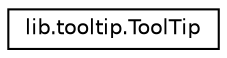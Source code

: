 digraph "Graphical Class Hierarchy"
{
  edge [fontname="Helvetica",fontsize="10",labelfontname="Helvetica",labelfontsize="10"];
  node [fontname="Helvetica",fontsize="10",shape=record];
  rankdir="LR";
  Node0 [label="lib.tooltip.ToolTip",height=0.2,width=0.4,color="black", fillcolor="white", style="filled",URL="$classlib_1_1tooltip_1_1_tool_tip.html"];
}

